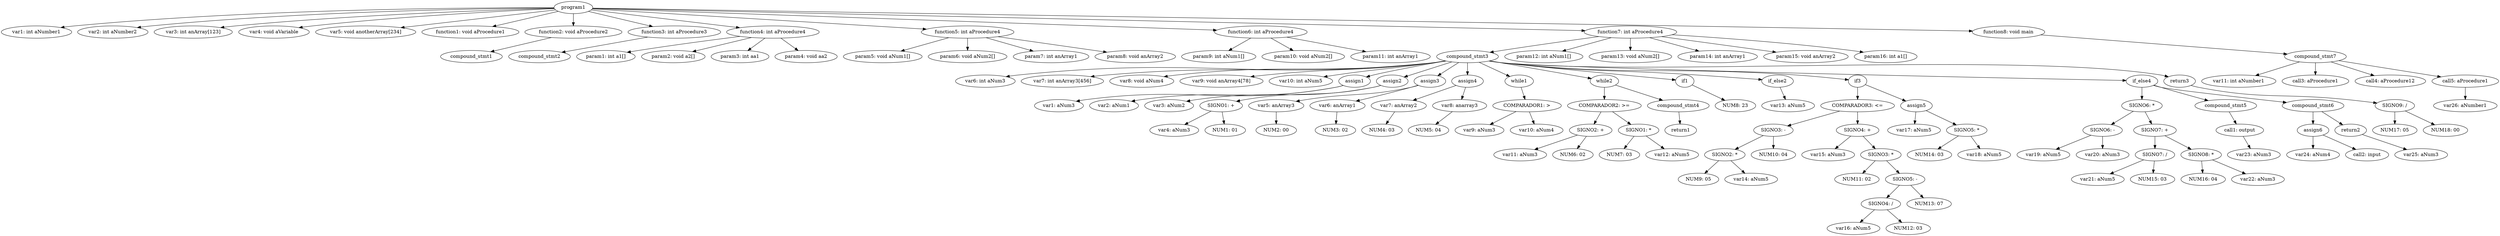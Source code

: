 digraph G {
	"program1" -> "var1: int aNumber1"
	"program1" -> "var2: int aNumber2"
	"program1" -> "var3: int anArray[123]"
	"program1" -> "var4: void aVariable"
	"program1" -> "var5: void anotherArray[234]"
	"program1" -> "function1: void aProcedure1"
	"program1" -> "function2: void aProcedure2"
	"function2: void aProcedure2" -> "compound_stmt1"
	"program1" -> "function3: int aProcedure3"
	"function3: int aProcedure3" -> "compound_stmt2"
	"program1" -> "function4: int aProcedure4"
	"function4: int aProcedure4" -> "param1: int a1[]"
	"function4: int aProcedure4" -> "param2: void a2[]"
	"function4: int aProcedure4" -> "param3: int aa1"
	"function4: int aProcedure4" -> "param4: void aa2"
	"program1" -> "function5: int aProcedure4"
	"function5: int aProcedure4" -> "param5: void aNum1[]"
	"function5: int aProcedure4" -> "param6: void aNum2[]"
	"function5: int aProcedure4" -> "param7: int anArray1"
	"function5: int aProcedure4" -> "param8: void anArray2"
	"program1" -> "function6: int aProcedure4"
	"function6: int aProcedure4" -> "param9: int aNum1[]"
	"function6: int aProcedure4" -> "param10: void aNum2[]"
	"function6: int aProcedure4" -> "param11: int anArray1"
	"program1" -> "function7: int aProcedure4"
	"function7: int aProcedure4" -> "compound_stmt3"
	"compound_stmt3" -> "var6: int aNum3"
	"compound_stmt3" -> "var7: int anArray3[456]"
	"compound_stmt3" -> "var8: void aNum4"
	"compound_stmt3" -> "var9: void anArray4[78]"
	"compound_stmt3" -> "var10: int aNum5"
	"compound_stmt3" -> "assign1"
	"assign1" -> "var1: aNum3"
	"assign1" -> "var2: aNum1"
	"compound_stmt3" -> "assign2"
	"assign2" -> "var3: aNum2"
	"assign2" -> "SIGNO1: +"
	"SIGNO1: +" -> "var4: aNum3"
	"SIGNO1: +" -> "NUM1: 01"
	"compound_stmt3" -> "assign3"
	"assign3" -> "var5: anArray3"
	"var5: anArray3" -> "NUM2: 00"
	"assign3" -> "var6: anArray1"
	"var6: anArray1" -> "NUM3: 02"
	"compound_stmt3" -> "assign4"
	"assign4" -> "var7: anArray2"
	"var7: anArray2" -> "NUM4: 03"
	"assign4" -> "var8: anarray3"
	"var8: anarray3" -> "NUM5: 04"
	"compound_stmt3" -> "while1"
	"while1" -> "COMPARADOR1: >"
	"COMPARADOR1: >" -> "var9: aNum3"
	"COMPARADOR1: >" -> "var10: aNum4"
	"compound_stmt3" -> "while2"
	"while2" -> "COMPARADOR2: >="
	"COMPARADOR2: >=" -> "SIGNO2: +"
	"SIGNO2: +" -> "var11: aNum3"
	"SIGNO2: +" -> "NUM6: 02"
	"COMPARADOR2: >=" -> "SIGNO1: *"
	"SIGNO1: *" -> "NUM7: 03"
	"SIGNO1: *" -> "var12: aNum5"
	"while2" -> "compound_stmt4"
	"compound_stmt4" -> "return1"
	"compound_stmt3" -> "if1"
	"if1" -> "NUM8: 23"
	"compound_stmt3" -> "if_else2"
	"if_else2" -> "var13: aNum5"
	"compound_stmt3" -> "if3"
	"if3" -> "COMPARADOR3: <="
	"COMPARADOR3: <=" -> "SIGNO3: -"
	"SIGNO3: -" -> "SIGNO2: *"
	"SIGNO2: *" -> "NUM9: 05"
	"SIGNO2: *" -> "var14: aNum5"
	"SIGNO3: -" -> "NUM10: 04"
	"COMPARADOR3: <=" -> "SIGNO4: +"
	"SIGNO4: +" -> "var15: aNum3"
	"SIGNO4: +" -> "SIGNO3: *"
	"SIGNO3: *" -> "NUM11: 02"
	"SIGNO3: *" -> "SIGNO5: -"
	"SIGNO5: -" -> "SIGNO4: /"
	"SIGNO4: /" -> "var16: aNum5"
	"SIGNO4: /" -> "NUM12: 03"
	"SIGNO5: -" -> "NUM13: 07"
	"if3" -> "assign5"
	"assign5" -> "var17: aNum5"
	"assign5" -> "SIGNO5: *"
	"SIGNO5: *" -> "NUM14: 03"
	"SIGNO5: *" -> "var18: aNum5"
	"compound_stmt3" -> "if_else4"
	"if_else4" -> "SIGNO6: *"
	"SIGNO6: *" -> "SIGNO6: -"
	"SIGNO6: -" -> "var19: aNum5"
	"SIGNO6: -" -> "var20: aNum3"
	"SIGNO6: *" -> "SIGNO7: +"
	"SIGNO7: +" -> "SIGNO7: /"
	"SIGNO7: /" -> "var21: aNum5"
	"SIGNO7: /" -> "NUM15: 03"
	"SIGNO7: +" -> "SIGNO8: *"
	"SIGNO8: *" -> "NUM16: 04"
	"SIGNO8: *" -> "var22: aNum3"
	"if_else4" -> "compound_stmt5"
	"compound_stmt5" -> "call1: output"
	"call1: output" -> "var23: aNum3"
	"if_else4" -> "compound_stmt6"
	"compound_stmt6" -> "assign6"
	"assign6" -> "var24: aNum4"
	"assign6" -> "call2: input"
	"compound_stmt6" -> "return2"
	"return2" -> "var25: aNum3"
	"compound_stmt3" -> "return3"
	"return3" -> "SIGNO9: /"
	"SIGNO9: /" -> "NUM17: 05"
	"SIGNO9: /" -> "NUM18: 00"
	"function7: int aProcedure4" -> "param12: int aNum1[]"
	"function7: int aProcedure4" -> "param13: void aNum2[]"
	"function7: int aProcedure4" -> "param14: int anArray1"
	"function7: int aProcedure4" -> "param15: void anArray2"
	"function7: int aProcedure4" -> "param16: int a1[]"
	"program1" -> "function8: void main"
	"function8: void main" -> "compound_stmt7"
	"compound_stmt7" -> "var11: int aNumber1"
	"compound_stmt7" -> "call3: aProcedure1"
	"compound_stmt7" -> "call4: aProcedure12"
	"compound_stmt7" -> "call5: aProcedure1"
	"call5: aProcedure1" -> "var26: aNumber1"
}